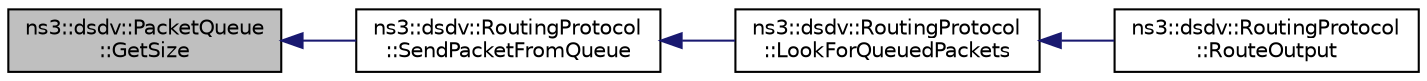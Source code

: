 digraph "ns3::dsdv::PacketQueue::GetSize"
{
  edge [fontname="Helvetica",fontsize="10",labelfontname="Helvetica",labelfontsize="10"];
  node [fontname="Helvetica",fontsize="10",shape=record];
  rankdir="LR";
  Node1 [label="ns3::dsdv::PacketQueue\l::GetSize",height=0.2,width=0.4,color="black", fillcolor="grey75", style="filled", fontcolor="black"];
  Node1 -> Node2 [dir="back",color="midnightblue",fontsize="10",style="solid"];
  Node2 [label="ns3::dsdv::RoutingProtocol\l::SendPacketFromQueue",height=0.2,width=0.4,color="black", fillcolor="white", style="filled",URL="$de/dca/classns3_1_1dsdv_1_1RoutingProtocol.html#a9359912928dc5b8dc851366a78c0cc8c"];
  Node2 -> Node3 [dir="back",color="midnightblue",fontsize="10",style="solid"];
  Node3 [label="ns3::dsdv::RoutingProtocol\l::LookForQueuedPackets",height=0.2,width=0.4,color="black", fillcolor="white", style="filled",URL="$de/dca/classns3_1_1dsdv_1_1RoutingProtocol.html#a775bb168f6e8c4feb854aba73326681e",tooltip="Look for any queued packets to send them out. "];
  Node3 -> Node4 [dir="back",color="midnightblue",fontsize="10",style="solid"];
  Node4 [label="ns3::dsdv::RoutingProtocol\l::RouteOutput",height=0.2,width=0.4,color="black", fillcolor="white", style="filled",URL="$de/dca/classns3_1_1dsdv_1_1RoutingProtocol.html#af025a37dfb12829be3a1f484c5c926c0",tooltip="Query routing cache for an existing route, for an outbound packet. "];
}
